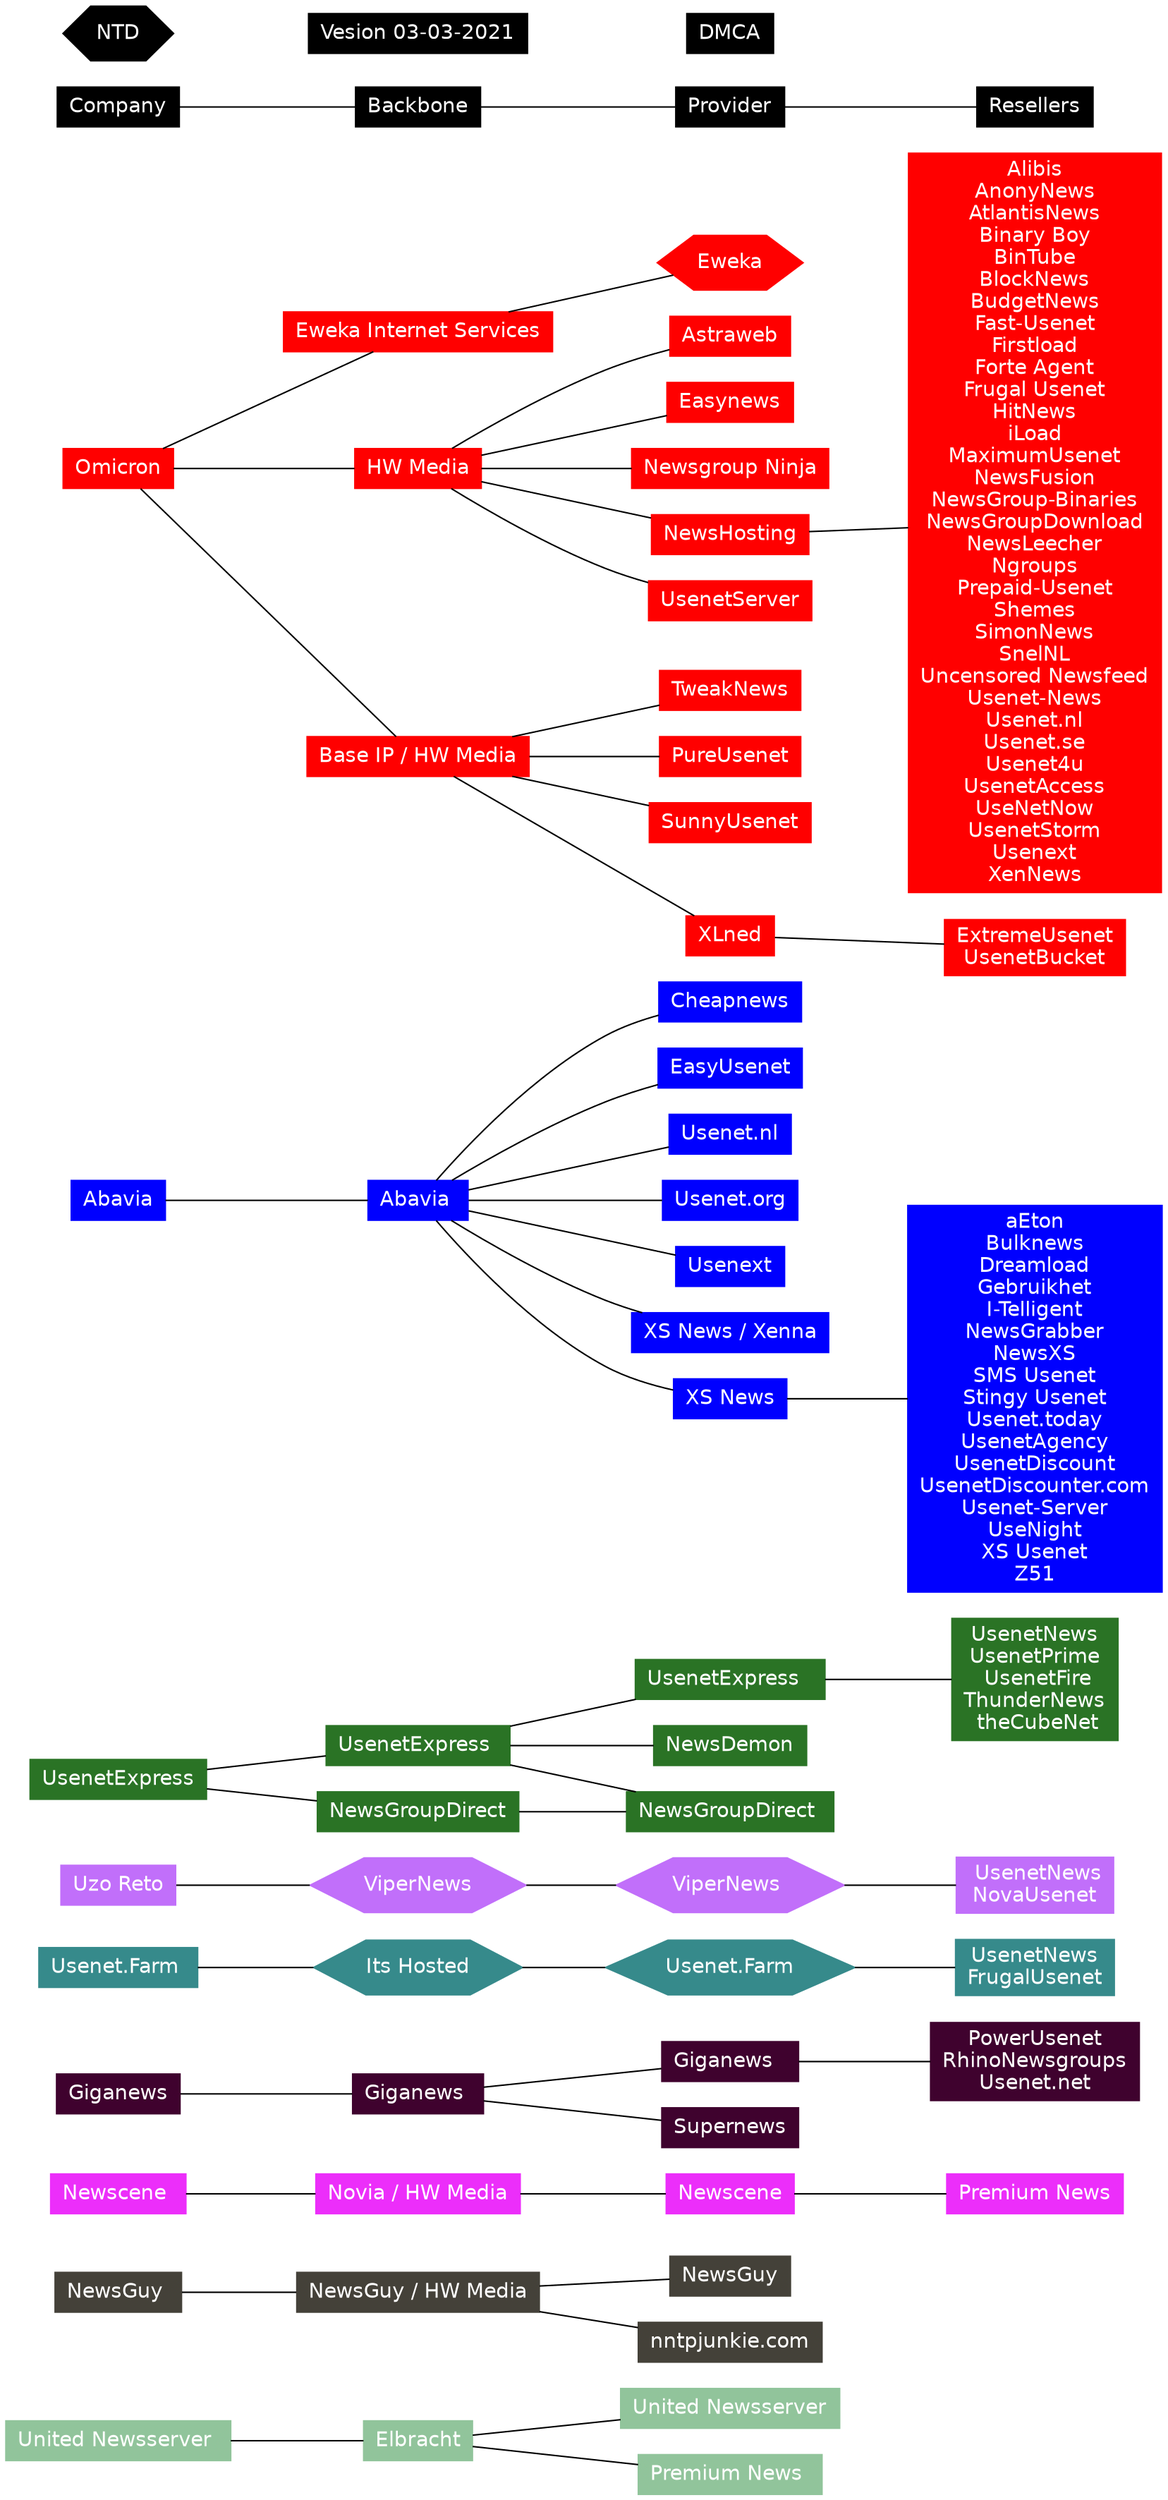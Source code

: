 
# https://edotor.net/
graph graphname {
bgcolor=white  	#background color
rankdir=LR 		#direction of graph, eg LR is Left-to-Right ,TB is Top-to-Bottom
node [shape = box  style=filled fontcolor=white height=.37 fontname=Helvetica] #these effect everything below unless overridden by another "node[]" statement
edge [color=black] #the edge is the lines between company/backbone/provider reseller

    node [color="#91c49b"] #we change the colour of each company, eg omicron is "red"
"United Newsserver " --	"Elbracht"
"Elbracht" -- "United Newsserver"
"Elbracht" -- "Premium News "
     
    node [color="#444139"]
"NewsGuy " -- "NewsGuy / HW Media" -- "NewsGuy"
"NewsGuy / HW Media" -- "nntpjunkie.com"

    node [color="#ec2efa"]
"Newscene " -- "Novia / HW Media" -- "Newscene" -- "Premium News"
 
    node [color="#3f022e"]
"Giganews" --	"Giganews " -- "Giganews  "
"Giganews " --	"Supernews"
"Giganews  " --	"PowerUsenet\nRhinoNewsgroups\nUsenet.net"

    node [color="#368a8b"]
"Usenet.Farm " -- {node[shape=hexagon]"Its Hosted"} -- {node[shape=hexagon]"Usenet.Farm"} -- "UsenetNews\nFrugalUsenet" #the "{node[shape=folder fontcolor=orange]"Usenet.Farm"}" is for marking something as NTD
 
    node [color="#c16ffa"]
"Uzo Reto" -- {node[shape=hexagon]"ViperNews"} -- {node[shape=hexagon]"ViperNews "} -- " UsenetNews\nNovaUsenet"
 
    node [color="#2a7325"]
"UsenetExpress" -- "UsenetExpress " -- "UsenetExpress  " -- "UsenetNews\nUsenetPrime\n UsenetFire\nThunderNews\n theCubeNet"
"UsenetExpress " -- "NewsDemon"
"UsenetExpress " -- "NewsGroupDirect "
"UsenetExpress" -- "NewsGroupDirect" -- "NewsGroupDirect "
 
    node [color=blue]
"Abavia" -- "Abavia " -- "Cheapnews"
"Abavia " -- "EasyUsenet"
"Abavia " -- "Usenet.nl"
"Abavia " -- "Usenet.org"
"Abavia " -- "Usenext"
"Abavia " -- "XS News / Xenna"
"Abavia " -- "XS News"
"XS News" -- "aEton\nBulknews\nDreamload\nGebruikhet\nI-Telligent\nNewsGrabber\nNewsXS\nSMS Usenet\nStingy Usenet\nUsenet.today\nUsenetAgency\nUsenetDiscount\nUsenetDiscounter.com\nUsenet-Server\nUseNight\nXS Usenet\nZ51"
 
    node [color=red]
"Omicron" --  "Eweka Internet Services" -- {node[shape=hexagon] Eweka}
"Omicron" -- "HW Media"
"HW Media" -- "Astraweb"
"HW Media" -- "Easynews"
"HW Media" -- "Newsgroup Ninja"
"HW Media" -- "NewsHosting"
"HW Media" -- "UsenetServer"
"NewsHosting" -- "Alibis\nAnonyNews\nAtlantisNews\nBinary Boy\nBinTube\nBlockNews\nBudgetNews\nFast-Usenet\nFirstload\nForte Agent\nFrugal Usenet\nHitNews\niLoad\nMaximumUsenet\nNewsFusion\nNewsGroup-Binaries\nNewsGroupDownload\nNewsLeecher\nNgroups\nPrepaid-Usenet\nShemes\nSimonNews\nSnelNL\nUncensored Newsfeed\nUsenet-News\nUsenet.nl\nUsenet.se\nUsenet4u\nUsenetAccess\nUseNetNow\nUsenetStorm\nUsenext\nXenNews"
 
"Omicron" -- "Base IP / HW Media"
"Base IP / HW Media" -- "TweakNews"
"Base IP / HW Media" -- "PureUsenet"
"Base IP / HW Media" -- "SunnyUsenet"
"Base IP / HW Media" -- "XLned"
"XLned" -- "ExtremeUsenet\nUsenetBucket"

    node [shape = box style="filled" color=black] 
"Company" -- "Backbone" -- "Provider" -- "Resellers"
edge [style=invis]
"Vesion 03-03-2021" -- "DMCA"

	node[shape=hexagon fillcolor=black] edge [style=invis]
"NTD" -- "Vesion 03-03-2021"
}

/*The " -- " symbol defiines a relationship between "parent -- child"

Some companies/providers/backbones have the same name Eg Altopia_company_ serves Altopia_backbone
who then serves Altopia_provider, because they all have to have unique names I just added some extra spaces
at the end eg "Altopia" -- "Altopia " -- "Altoipia  "


To generate an updated version it's all doable in your browser and we've kept it fairly simple.

https://edotor.net/ is probably where you're viewing this from.

As you edit the left text you'll see, in real time, the changes made on the right side.

Importantly when you're done editing, in the top-left click the "Download" button, select SVG.

Woopdidoo, you now have downloaded an updated tree diagram.

Also importantly, in the top right corner click "Copy Share Link". Now you can share this link 
for people to resume where ever you left off editing.


The rest is fairly self explanitory. 

For the non-programmers:

The " -- " symbol defiines a relationship between "parent -- child"

Curly braces "{}" constrict code to within the braces eg. "{node[shape=folder fontcolor=orange] Eweka}" the "shape" and "fontcolor" only effects "Eweka" because it's the only thing contained within the curly braces

"\n" does a new line, eg "UsenetNews\nUsenetPrime\n UsenetFire" puts each reseller on a new line

"#" is a comment which doesn't effect the code, effects from "#" til the end of the line
*/
